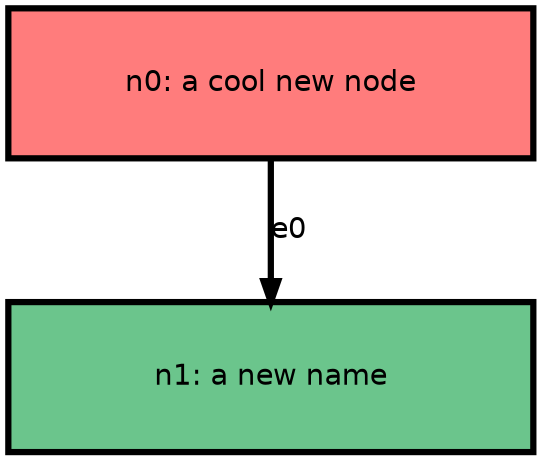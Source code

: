digraph {

    graph [fontname = "helvetica" rankdir=TB ranksep=0.75 nodesep=0.5];
    node [fontname = "helvetica" style="filled" shape=box height=1 width=3.5 penwidth=3];
    edge [fontname = "helvetica" penwidth=3 color="#000"];

    "n0" [label="n0: a cool new node" fillcolor="#FF7C7C" color="#000" fontcolor="#000"]
    "n1" [label="n1: a new name" fillcolor="#6BC58C" color="#000" fontcolor="#000"]

    "n0" -> "n1" [label="e0"];

}